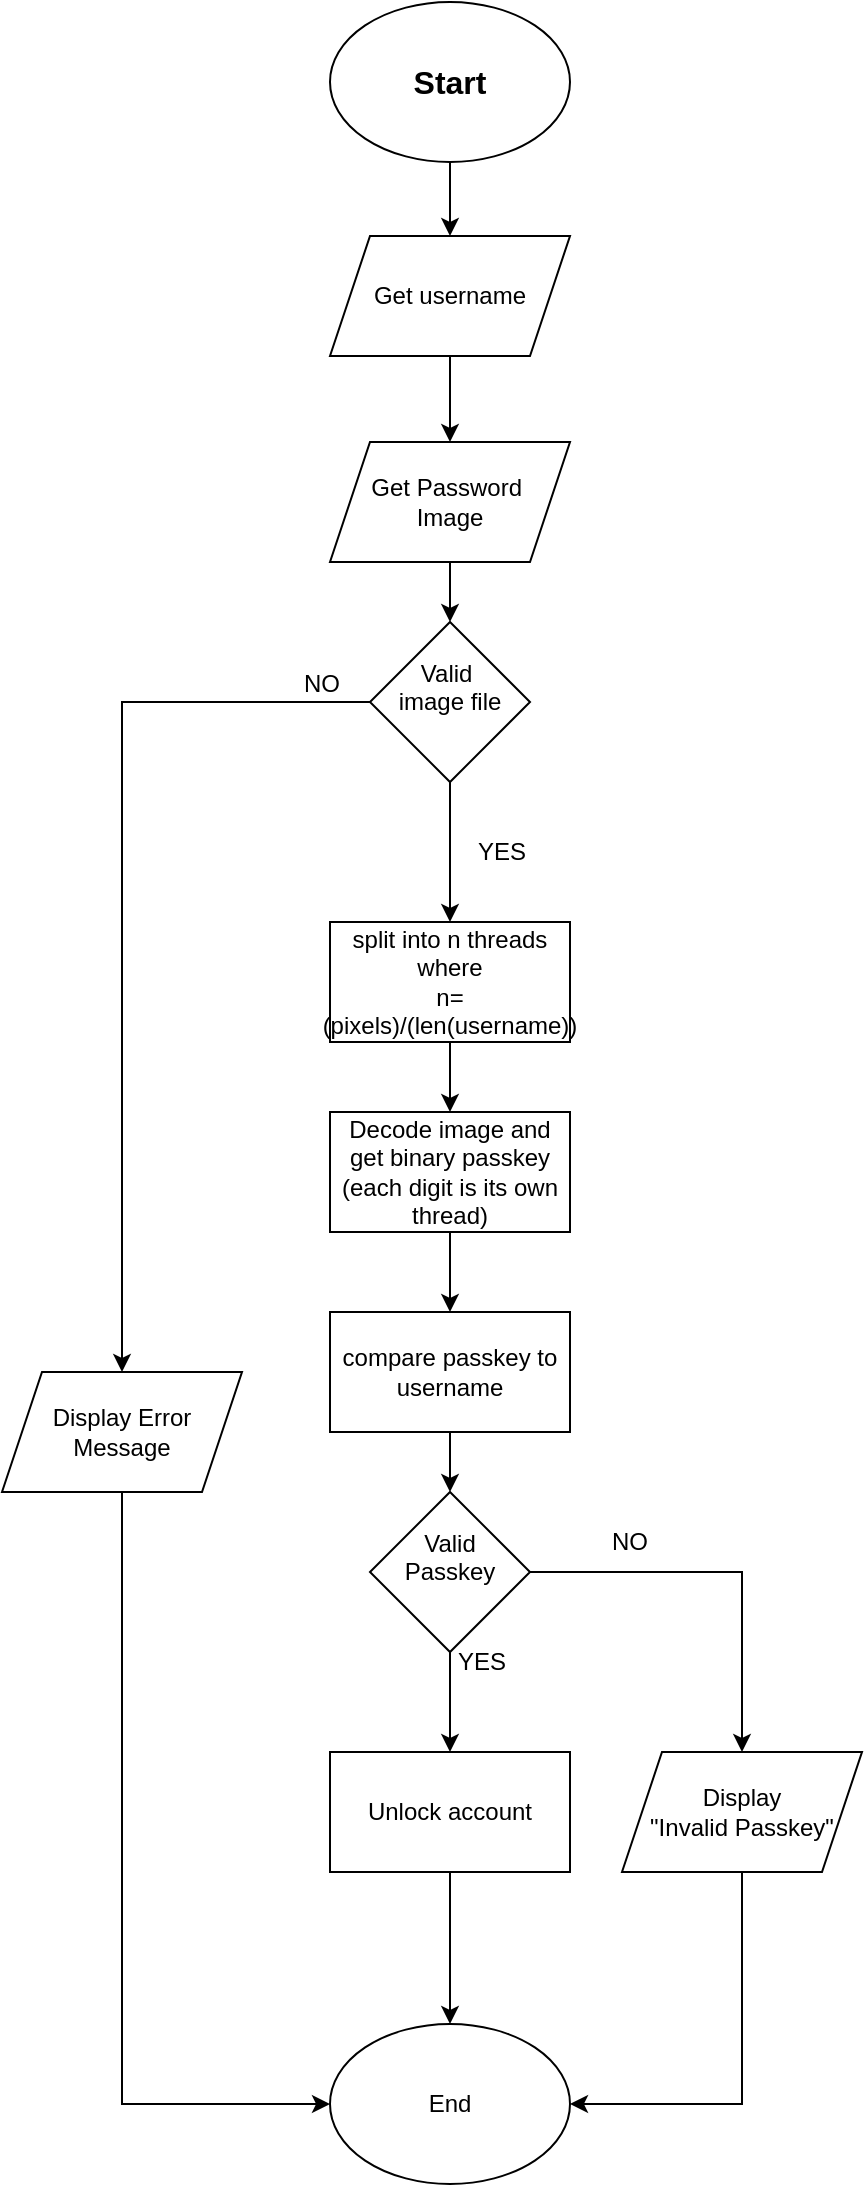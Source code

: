 <mxfile version="24.4.4" type="github">
  <diagram name="Page-1" id="M2aru33W83atJXvMy9ki">
    <mxGraphModel dx="794" dy="690" grid="1" gridSize="10" guides="1" tooltips="1" connect="1" arrows="1" fold="1" page="1" pageScale="1" pageWidth="827" pageHeight="1169" math="0" shadow="0">
      <root>
        <mxCell id="0" />
        <mxCell id="1" parent="0" />
        <mxCell id="qohgUq1vid_zthlhwjWv-1" style="edgeStyle=orthogonalEdgeStyle;rounded=0;orthogonalLoop=1;jettySize=auto;html=1;entryX=0.5;entryY=0;entryDx=0;entryDy=0;" edge="1" parent="1" source="qohgUq1vid_zthlhwjWv-2" target="qohgUq1vid_zthlhwjWv-4">
          <mxGeometry relative="1" as="geometry" />
        </mxCell>
        <mxCell id="qohgUq1vid_zthlhwjWv-2" value="&lt;font style=&quot;font-size: 16px;&quot;&gt;&lt;b&gt;Start&lt;/b&gt;&lt;/font&gt;" style="ellipse;whiteSpace=wrap;html=1;" vertex="1" parent="1">
          <mxGeometry x="354" y="30" width="120" height="80" as="geometry" />
        </mxCell>
        <mxCell id="qohgUq1vid_zthlhwjWv-3" style="edgeStyle=orthogonalEdgeStyle;rounded=0;orthogonalLoop=1;jettySize=auto;html=1;" edge="1" parent="1" source="qohgUq1vid_zthlhwjWv-4" target="qohgUq1vid_zthlhwjWv-14">
          <mxGeometry relative="1" as="geometry" />
        </mxCell>
        <mxCell id="qohgUq1vid_zthlhwjWv-4" value="Get username" style="shape=parallelogram;perimeter=parallelogramPerimeter;whiteSpace=wrap;html=1;fixedSize=1;" vertex="1" parent="1">
          <mxGeometry x="354" y="147" width="120" height="60" as="geometry" />
        </mxCell>
        <mxCell id="qohgUq1vid_zthlhwjWv-5" style="edgeStyle=orthogonalEdgeStyle;rounded=0;orthogonalLoop=1;jettySize=auto;html=1;entryX=0;entryY=0.5;entryDx=0;entryDy=0;" edge="1" parent="1" source="qohgUq1vid_zthlhwjWv-6" target="qohgUq1vid_zthlhwjWv-10">
          <mxGeometry relative="1" as="geometry">
            <Array as="points">
              <mxPoint x="250" y="1081" />
            </Array>
          </mxGeometry>
        </mxCell>
        <mxCell id="qohgUq1vid_zthlhwjWv-6" value="Display Error&lt;br&gt;Message" style="shape=parallelogram;perimeter=parallelogramPerimeter;whiteSpace=wrap;html=1;fixedSize=1;" vertex="1" parent="1">
          <mxGeometry x="190" y="715" width="120" height="60" as="geometry" />
        </mxCell>
        <mxCell id="qohgUq1vid_zthlhwjWv-7" style="edgeStyle=orthogonalEdgeStyle;rounded=0;orthogonalLoop=1;jettySize=auto;html=1;exitX=0;exitY=0.5;exitDx=0;exitDy=0;entryX=0.5;entryY=0;entryDx=0;entryDy=0;" edge="1" parent="1" source="qohgUq1vid_zthlhwjWv-9" target="qohgUq1vid_zthlhwjWv-6">
          <mxGeometry relative="1" as="geometry" />
        </mxCell>
        <mxCell id="qohgUq1vid_zthlhwjWv-29" style="edgeStyle=orthogonalEdgeStyle;rounded=0;orthogonalLoop=1;jettySize=auto;html=1;entryX=0.5;entryY=0;entryDx=0;entryDy=0;" edge="1" parent="1" source="qohgUq1vid_zthlhwjWv-9" target="qohgUq1vid_zthlhwjWv-28">
          <mxGeometry relative="1" as="geometry" />
        </mxCell>
        <mxCell id="qohgUq1vid_zthlhwjWv-9" value="&lt;div&gt;Valid&amp;nbsp;&lt;/div&gt;&lt;div&gt;image file&lt;br&gt;&lt;/div&gt;&lt;div&gt;&lt;br&gt;&lt;/div&gt;" style="rhombus;whiteSpace=wrap;html=1;" vertex="1" parent="1">
          <mxGeometry x="374" y="340" width="80" height="80" as="geometry" />
        </mxCell>
        <mxCell id="qohgUq1vid_zthlhwjWv-10" value="End" style="ellipse;whiteSpace=wrap;html=1;" vertex="1" parent="1">
          <mxGeometry x="354" y="1041" width="120" height="80" as="geometry" />
        </mxCell>
        <mxCell id="qohgUq1vid_zthlhwjWv-11" value="NO" style="text;html=1;align=center;verticalAlign=middle;whiteSpace=wrap;rounded=0;" vertex="1" parent="1">
          <mxGeometry x="320" y="356" width="60" height="30" as="geometry" />
        </mxCell>
        <mxCell id="qohgUq1vid_zthlhwjWv-12" value="YES" style="text;html=1;align=center;verticalAlign=middle;whiteSpace=wrap;rounded=0;" vertex="1" parent="1">
          <mxGeometry x="410" y="440" width="60" height="30" as="geometry" />
        </mxCell>
        <mxCell id="qohgUq1vid_zthlhwjWv-13" style="edgeStyle=orthogonalEdgeStyle;rounded=0;orthogonalLoop=1;jettySize=auto;html=1;entryX=0.5;entryY=0;entryDx=0;entryDy=0;" edge="1" parent="1" source="qohgUq1vid_zthlhwjWv-14" target="qohgUq1vid_zthlhwjWv-9">
          <mxGeometry relative="1" as="geometry" />
        </mxCell>
        <mxCell id="qohgUq1vid_zthlhwjWv-14" value="&lt;div&gt;Get Password&amp;nbsp;&lt;/div&gt;&lt;div&gt;Image&lt;/div&gt;" style="shape=parallelogram;perimeter=parallelogramPerimeter;whiteSpace=wrap;html=1;fixedSize=1;" vertex="1" parent="1">
          <mxGeometry x="354" y="250" width="120" height="60" as="geometry" />
        </mxCell>
        <mxCell id="qohgUq1vid_zthlhwjWv-15" style="edgeStyle=orthogonalEdgeStyle;rounded=0;orthogonalLoop=1;jettySize=auto;html=1;entryX=0.5;entryY=0;entryDx=0;entryDy=0;" edge="1" parent="1" source="qohgUq1vid_zthlhwjWv-16" target="qohgUq1vid_zthlhwjWv-18">
          <mxGeometry relative="1" as="geometry" />
        </mxCell>
        <mxCell id="qohgUq1vid_zthlhwjWv-16" value="&lt;div&gt;Decode image and get binary passkey&lt;/div&gt;&lt;div&gt;(each digit is its own thread)&lt;br&gt;&lt;/div&gt;" style="rounded=0;whiteSpace=wrap;html=1;" vertex="1" parent="1">
          <mxGeometry x="354" y="585" width="120" height="60" as="geometry" />
        </mxCell>
        <mxCell id="qohgUq1vid_zthlhwjWv-17" style="edgeStyle=orthogonalEdgeStyle;rounded=0;orthogonalLoop=1;jettySize=auto;html=1;entryX=0.5;entryY=0;entryDx=0;entryDy=0;" edge="1" parent="1" source="qohgUq1vid_zthlhwjWv-18" target="qohgUq1vid_zthlhwjWv-21">
          <mxGeometry relative="1" as="geometry" />
        </mxCell>
        <mxCell id="qohgUq1vid_zthlhwjWv-18" value="compare passkey to username" style="rounded=0;whiteSpace=wrap;html=1;" vertex="1" parent="1">
          <mxGeometry x="354" y="685" width="120" height="60" as="geometry" />
        </mxCell>
        <mxCell id="qohgUq1vid_zthlhwjWv-19" style="edgeStyle=orthogonalEdgeStyle;rounded=0;orthogonalLoop=1;jettySize=auto;html=1;" edge="1" parent="1" source="qohgUq1vid_zthlhwjWv-21" target="qohgUq1vid_zthlhwjWv-23">
          <mxGeometry relative="1" as="geometry" />
        </mxCell>
        <mxCell id="qohgUq1vid_zthlhwjWv-20" style="edgeStyle=orthogonalEdgeStyle;rounded=0;orthogonalLoop=1;jettySize=auto;html=1;" edge="1" parent="1" source="qohgUq1vid_zthlhwjWv-21" target="qohgUq1vid_zthlhwjWv-25">
          <mxGeometry relative="1" as="geometry" />
        </mxCell>
        <mxCell id="qohgUq1vid_zthlhwjWv-21" value="&lt;div&gt;Valid &lt;br&gt;&lt;/div&gt;&lt;div&gt;Passkey&lt;/div&gt;&lt;div&gt;&lt;br&gt;&lt;/div&gt;" style="rhombus;whiteSpace=wrap;html=1;" vertex="1" parent="1">
          <mxGeometry x="374" y="775" width="80" height="80" as="geometry" />
        </mxCell>
        <mxCell id="qohgUq1vid_zthlhwjWv-22" style="edgeStyle=orthogonalEdgeStyle;rounded=0;orthogonalLoop=1;jettySize=auto;html=1;entryX=0.5;entryY=0;entryDx=0;entryDy=0;" edge="1" parent="1" source="qohgUq1vid_zthlhwjWv-23" target="qohgUq1vid_zthlhwjWv-10">
          <mxGeometry relative="1" as="geometry" />
        </mxCell>
        <mxCell id="qohgUq1vid_zthlhwjWv-23" value="Unlock account" style="rounded=0;whiteSpace=wrap;html=1;" vertex="1" parent="1">
          <mxGeometry x="354" y="905" width="120" height="60" as="geometry" />
        </mxCell>
        <mxCell id="qohgUq1vid_zthlhwjWv-24" style="edgeStyle=orthogonalEdgeStyle;rounded=0;orthogonalLoop=1;jettySize=auto;html=1;entryX=1;entryY=0.5;entryDx=0;entryDy=0;" edge="1" parent="1" target="qohgUq1vid_zthlhwjWv-10">
          <mxGeometry relative="1" as="geometry">
            <mxPoint x="596" y="945" as="sourcePoint" />
            <mxPoint x="560" y="1091" as="targetPoint" />
            <Array as="points">
              <mxPoint x="596" y="946" />
              <mxPoint x="560" y="946" />
              <mxPoint x="560" y="1081" />
            </Array>
          </mxGeometry>
        </mxCell>
        <mxCell id="qohgUq1vid_zthlhwjWv-25" value="&lt;div&gt;Display &lt;br&gt;&lt;/div&gt;&lt;div&gt;&quot;Invalid Passkey&quot;&lt;br&gt;&lt;/div&gt;" style="shape=parallelogram;perimeter=parallelogramPerimeter;whiteSpace=wrap;html=1;fixedSize=1;" vertex="1" parent="1">
          <mxGeometry x="500" y="905" width="120" height="60" as="geometry" />
        </mxCell>
        <mxCell id="qohgUq1vid_zthlhwjWv-26" value="NO" style="text;html=1;align=center;verticalAlign=middle;whiteSpace=wrap;rounded=0;" vertex="1" parent="1">
          <mxGeometry x="474" y="785" width="60" height="30" as="geometry" />
        </mxCell>
        <mxCell id="qohgUq1vid_zthlhwjWv-27" value="YES" style="text;html=1;align=center;verticalAlign=middle;whiteSpace=wrap;rounded=0;" vertex="1" parent="1">
          <mxGeometry x="400" y="845" width="60" height="30" as="geometry" />
        </mxCell>
        <mxCell id="qohgUq1vid_zthlhwjWv-30" style="edgeStyle=orthogonalEdgeStyle;rounded=0;orthogonalLoop=1;jettySize=auto;html=1;entryX=0.5;entryY=0;entryDx=0;entryDy=0;" edge="1" parent="1" source="qohgUq1vid_zthlhwjWv-28" target="qohgUq1vid_zthlhwjWv-16">
          <mxGeometry relative="1" as="geometry" />
        </mxCell>
        <mxCell id="qohgUq1vid_zthlhwjWv-28" value="&lt;div&gt;split into n threads where&lt;/div&gt;&lt;div&gt;n= (pixels)/(len(username))&lt;br&gt;&lt;/div&gt;" style="rounded=0;whiteSpace=wrap;html=1;" vertex="1" parent="1">
          <mxGeometry x="354" y="490" width="120" height="60" as="geometry" />
        </mxCell>
      </root>
    </mxGraphModel>
  </diagram>
</mxfile>
